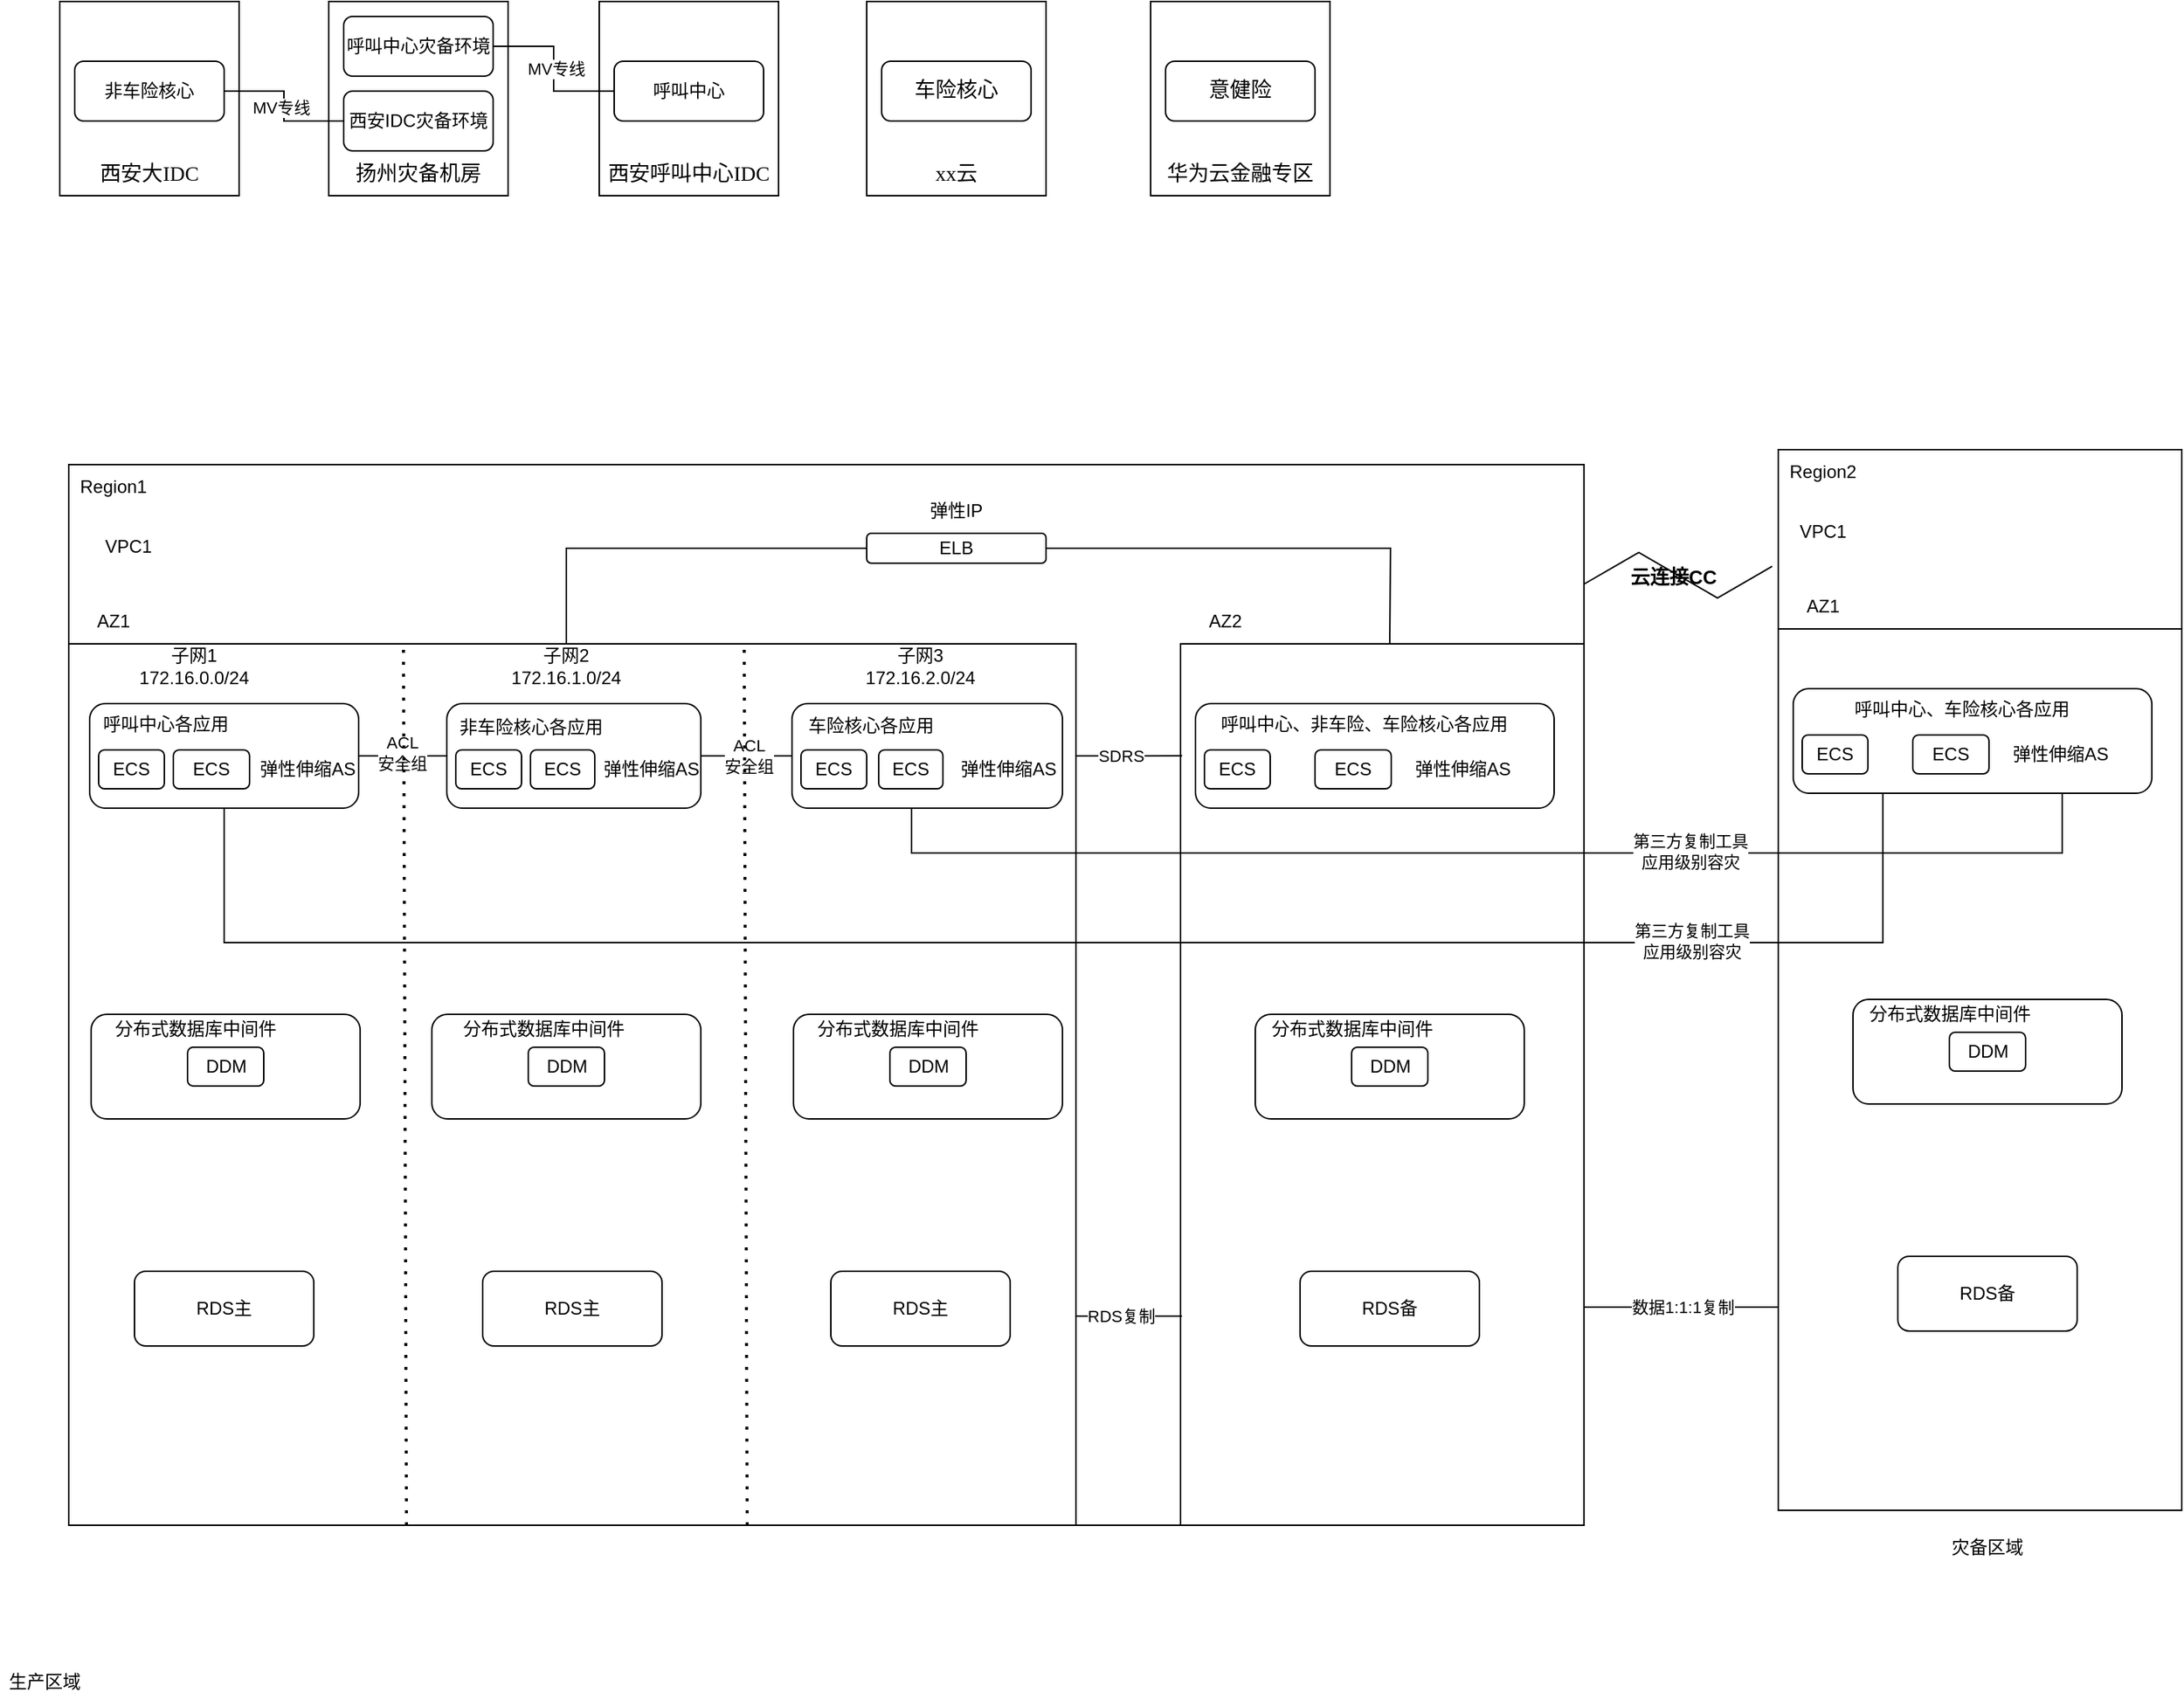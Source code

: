 <mxfile version="20.8.23" type="github">
  <diagram id="1HvbYhtdSqmgL1F3OeFL" name="第 1 页">
    <mxGraphModel dx="1207" dy="751" grid="1" gridSize="10" guides="1" tooltips="1" connect="1" arrows="1" fold="1" page="1" pageScale="1" pageWidth="827" pageHeight="1169" math="0" shadow="0">
      <root>
        <mxCell id="0" />
        <mxCell id="1" parent="0" />
        <mxCell id="OBHNnXGTpU4VKu28_vaq-1" value="&lt;p style=&quot;margin: 0pt 0pt 0.0pt; text-align: justify; font-family: Calibri; font-size: 10.5pt;&quot; class=&quot;MsoNormal&quot;&gt;&lt;br&gt;&lt;/p&gt;&lt;p style=&quot;margin: 0pt 0pt 0.0pt; text-align: justify; font-family: Calibri; font-size: 10.5pt;&quot; class=&quot;MsoNormal&quot;&gt;&lt;br&gt;&lt;/p&gt;&lt;p style=&quot;margin: 0pt 0pt 0.0pt; text-align: justify; font-family: Calibri; font-size: 10.5pt;&quot; class=&quot;MsoNormal&quot;&gt;&lt;br&gt;&lt;/p&gt;&lt;p style=&quot;margin: 0pt 0pt 0.0pt; text-align: justify; font-family: Calibri; font-size: 10.5pt;&quot; class=&quot;MsoNormal&quot;&gt;&lt;br&gt;&lt;/p&gt;&lt;p style=&quot;margin: 0pt 0pt 0.0pt; text-align: justify; font-family: Calibri; font-size: 10.5pt;&quot; class=&quot;MsoNormal&quot;&gt;&lt;br&gt;&lt;/p&gt;&lt;p style=&quot;margin: 0pt 0pt 0.0pt; text-align: justify; font-family: Calibri; font-size: 10.5pt;&quot; class=&quot;MsoNormal&quot;&gt;&lt;br&gt;&lt;/p&gt;&lt;p style=&quot;margin: 0pt 0pt 0.0pt; text-align: justify; font-family: Calibri; font-size: 10.5pt;&quot; class=&quot;MsoNormal&quot;&gt;&lt;font face=&quot;仿宋_GB2312&quot;&gt;西安大&lt;/font&gt;&lt;font face=&quot;仿宋_GB2312&quot;&gt;IDC&lt;/font&gt;&lt;/p&gt;" style="rounded=0;whiteSpace=wrap;html=1;" parent="1" vertex="1">
          <mxGeometry x="40" y="200" width="120" height="130" as="geometry" />
        </mxCell>
        <mxCell id="OBHNnXGTpU4VKu28_vaq-2" value="&lt;p style=&quot;margin: 0pt 0pt 0.0pt; text-align: justify; font-family: Calibri; font-size: 10.5pt;&quot; class=&quot;MsoNormal&quot;&gt;&lt;br&gt;&lt;/p&gt;&lt;p style=&quot;margin: 0pt 0pt 0.0pt; text-align: justify; font-family: Calibri; font-size: 10.5pt;&quot; class=&quot;MsoNormal&quot;&gt;&lt;br&gt;&lt;/p&gt;&lt;p style=&quot;margin: 0pt 0pt 0.0pt; text-align: justify; font-family: Calibri; font-size: 10.5pt;&quot; class=&quot;MsoNormal&quot;&gt;&lt;br&gt;&lt;/p&gt;&lt;p style=&quot;margin: 0pt 0pt 0.0pt; text-align: justify; font-family: Calibri; font-size: 10.5pt;&quot; class=&quot;MsoNormal&quot;&gt;&lt;br&gt;&lt;/p&gt;&lt;p style=&quot;margin: 0pt 0pt 0.0pt; text-align: justify; font-family: Calibri; font-size: 10.5pt;&quot; class=&quot;MsoNormal&quot;&gt;&lt;br&gt;&lt;/p&gt;&lt;p style=&quot;margin: 0pt 0pt 0.0pt; text-align: justify; font-family: Calibri; font-size: 10.5pt;&quot; class=&quot;MsoNormal&quot;&gt;&lt;br&gt;&lt;/p&gt;&lt;p style=&quot;margin: 0pt 0pt 0.0pt; text-align: justify; font-family: Calibri; font-size: 10.5pt;&quot; class=&quot;MsoNormal&quot;&gt;&lt;font face=&quot;仿宋_GB2312&quot;&gt;扬州灾备机房&lt;/font&gt;&lt;/p&gt;" style="rounded=0;whiteSpace=wrap;html=1;" parent="1" vertex="1">
          <mxGeometry x="220" y="200" width="120" height="130" as="geometry" />
        </mxCell>
        <mxCell id="OBHNnXGTpU4VKu28_vaq-3" value="&lt;p style=&quot;margin: 0pt 0pt 0.0pt; text-align: justify; font-family: Calibri; font-size: 10.5pt;&quot; class=&quot;MsoNormal&quot;&gt;&lt;br&gt;&lt;/p&gt;&lt;p style=&quot;margin: 0pt 0pt 0.0pt; text-align: justify; font-family: Calibri; font-size: 10.5pt;&quot; class=&quot;MsoNormal&quot;&gt;&lt;font face=&quot;仿宋_GB2312&quot;&gt;&lt;br&gt;&lt;/font&gt;&lt;/p&gt;&lt;p style=&quot;margin: 0pt 0pt 0.0pt; text-align: justify; font-family: Calibri; font-size: 10.5pt;&quot; class=&quot;MsoNormal&quot;&gt;&lt;font face=&quot;仿宋_GB2312&quot;&gt;&lt;br&gt;&lt;/font&gt;&lt;/p&gt;&lt;p style=&quot;margin: 0pt 0pt 0.0pt; text-align: justify; font-family: Calibri; font-size: 10.5pt;&quot; class=&quot;MsoNormal&quot;&gt;&lt;font face=&quot;仿宋_GB2312&quot;&gt;&lt;br&gt;&lt;/font&gt;&lt;/p&gt;&lt;p style=&quot;margin: 0pt 0pt 0.0pt; text-align: justify; font-family: Calibri; font-size: 10.5pt;&quot; class=&quot;MsoNormal&quot;&gt;&lt;font face=&quot;仿宋_GB2312&quot;&gt;&lt;br&gt;&lt;/font&gt;&lt;/p&gt;&lt;p style=&quot;margin: 0pt 0pt 0.0pt; text-align: justify; font-family: Calibri; font-size: 10.5pt;&quot; class=&quot;MsoNormal&quot;&gt;&lt;font face=&quot;仿宋_GB2312&quot;&gt;&lt;br&gt;&lt;/font&gt;&lt;/p&gt;&lt;p style=&quot;margin: 0pt 0pt 0.0pt; text-align: justify; font-family: Calibri; font-size: 10.5pt;&quot; class=&quot;MsoNormal&quot;&gt;&lt;font style=&quot;font-size: 10.5pt;&quot; face=&quot;仿宋_GB2312&quot;&gt;西安呼叫中心&lt;/font&gt;&lt;font style=&quot;font-size: 10.5pt;&quot; face=&quot;仿宋_GB2312&quot;&gt;IDC&lt;/font&gt;&lt;br&gt;&lt;/p&gt;" style="rounded=0;whiteSpace=wrap;html=1;" parent="1" vertex="1">
          <mxGeometry x="401" y="200" width="120" height="130" as="geometry" />
        </mxCell>
        <mxCell id="OBHNnXGTpU4VKu28_vaq-4" value="&lt;p style=&quot;margin: 0pt 0pt 0.0pt; text-align: justify; font-family: Calibri; font-size: 10.5pt;&quot; class=&quot;MsoNormal&quot;&gt;&lt;span style=&quot;font-family: 仿宋_GB2312; font-size: 10.5pt;&quot;&gt;&lt;br&gt;&lt;/span&gt;&lt;/p&gt;&lt;p style=&quot;margin: 0pt 0pt 0.0pt; text-align: justify; font-family: Calibri; font-size: 10.5pt;&quot; class=&quot;MsoNormal&quot;&gt;&lt;span style=&quot;font-family: 仿宋_GB2312; font-size: 10.5pt;&quot;&gt;&lt;br&gt;&lt;/span&gt;&lt;/p&gt;&lt;p style=&quot;margin: 0pt 0pt 0.0pt; text-align: justify; font-family: Calibri; font-size: 10.5pt;&quot; class=&quot;MsoNormal&quot;&gt;&lt;span style=&quot;font-family: 仿宋_GB2312; font-size: 10.5pt;&quot;&gt;&lt;br&gt;&lt;/span&gt;&lt;/p&gt;&lt;p style=&quot;margin: 0pt 0pt 0.0pt; text-align: justify; font-family: Calibri; font-size: 10.5pt;&quot; class=&quot;MsoNormal&quot;&gt;&lt;span style=&quot;font-family: 仿宋_GB2312; font-size: 10.5pt;&quot;&gt;&lt;br&gt;&lt;/span&gt;&lt;/p&gt;&lt;p style=&quot;margin: 0pt 0pt 0.0pt; text-align: justify; font-family: Calibri; font-size: 10.5pt;&quot; class=&quot;MsoNormal&quot;&gt;&lt;span style=&quot;font-family: 仿宋_GB2312; font-size: 10.5pt;&quot;&gt;&lt;br&gt;&lt;/span&gt;&lt;/p&gt;&lt;p style=&quot;margin: 0pt 0pt 0.0pt; text-align: justify; font-family: Calibri; font-size: 10.5pt;&quot; class=&quot;MsoNormal&quot;&gt;&lt;span style=&quot;font-family: 仿宋_GB2312; font-size: 10.5pt;&quot;&gt;&lt;br&gt;&lt;/span&gt;&lt;/p&gt;&lt;p style=&quot;margin: 0pt 0pt 0.0pt; text-align: justify; font-family: Calibri; font-size: 10.5pt;&quot; class=&quot;MsoNormal&quot;&gt;&lt;span style=&quot;font-family: 仿宋_GB2312; font-size: 10.5pt;&quot;&gt;xx云&lt;/span&gt;&lt;br&gt;&lt;/p&gt;" style="rounded=0;whiteSpace=wrap;html=1;" parent="1" vertex="1">
          <mxGeometry x="580" y="200" width="120" height="130" as="geometry" />
        </mxCell>
        <mxCell id="OBHNnXGTpU4VKu28_vaq-5" value="&lt;p style=&quot;margin: 0pt 0pt 0.0pt; text-align: justify; font-family: Calibri; font-size: 10.5pt;&quot; class=&quot;MsoNormal&quot;&gt;&lt;br&gt;&lt;/p&gt;&lt;p style=&quot;margin: 0pt 0pt 0.0pt; text-align: justify; font-family: Calibri; font-size: 10.5pt;&quot; class=&quot;MsoNormal&quot;&gt;&lt;br&gt;&lt;/p&gt;&lt;p style=&quot;margin: 0pt 0pt 0.0pt; text-align: justify; font-family: Calibri; font-size: 10.5pt;&quot; class=&quot;MsoNormal&quot;&gt;&lt;br&gt;&lt;/p&gt;&lt;p style=&quot;margin: 0pt 0pt 0.0pt; text-align: justify; font-family: Calibri; font-size: 10.5pt;&quot; class=&quot;MsoNormal&quot;&gt;&lt;br&gt;&lt;/p&gt;&lt;p style=&quot;margin: 0pt 0pt 0.0pt; text-align: justify; font-family: Calibri; font-size: 10.5pt;&quot; class=&quot;MsoNormal&quot;&gt;&lt;br&gt;&lt;/p&gt;&lt;p style=&quot;margin: 0pt 0pt 0.0pt; text-align: justify; font-family: Calibri; font-size: 10.5pt;&quot; class=&quot;MsoNormal&quot;&gt;&lt;br&gt;&lt;/p&gt;&lt;p style=&quot;margin: 0pt 0pt 0.0pt; text-align: justify; font-family: Calibri; font-size: 10.5pt;&quot; class=&quot;MsoNormal&quot;&gt;&lt;font face=&quot;仿宋_GB2312&quot;&gt;华为云金融专区&lt;/font&gt;&lt;/p&gt;" style="rounded=0;whiteSpace=wrap;html=1;" parent="1" vertex="1">
          <mxGeometry x="770" y="200" width="120" height="130" as="geometry" />
        </mxCell>
        <mxCell id="OBHNnXGTpU4VKu28_vaq-33" style="edgeStyle=orthogonalEdgeStyle;rounded=0;orthogonalLoop=1;jettySize=auto;html=1;entryX=0;entryY=0.5;entryDx=0;entryDy=0;endArrow=none;endFill=0;" parent="1" source="OBHNnXGTpU4VKu28_vaq-6" target="OBHNnXGTpU4VKu28_vaq-9" edge="1">
          <mxGeometry relative="1" as="geometry" />
        </mxCell>
        <mxCell id="OBHNnXGTpU4VKu28_vaq-34" value="MV专线" style="edgeLabel;html=1;align=center;verticalAlign=middle;resizable=0;points=[];" parent="OBHNnXGTpU4VKu28_vaq-33" vertex="1" connectable="0">
          <mxGeometry x="0.01" y="-2" relative="1" as="geometry">
            <mxPoint as="offset" />
          </mxGeometry>
        </mxCell>
        <mxCell id="OBHNnXGTpU4VKu28_vaq-6" value="非车险核心" style="rounded=1;whiteSpace=wrap;html=1;" parent="1" vertex="1">
          <mxGeometry x="50" y="240" width="100" height="40" as="geometry" />
        </mxCell>
        <mxCell id="OBHNnXGTpU4VKu28_vaq-32" style="edgeStyle=orthogonalEdgeStyle;rounded=0;orthogonalLoop=1;jettySize=auto;html=1;endArrow=none;endFill=0;" parent="1" source="OBHNnXGTpU4VKu28_vaq-7" target="OBHNnXGTpU4VKu28_vaq-8" edge="1">
          <mxGeometry relative="1" as="geometry" />
        </mxCell>
        <mxCell id="OBHNnXGTpU4VKu28_vaq-35" value="MV专线" style="edgeLabel;html=1;align=center;verticalAlign=middle;resizable=0;points=[];" parent="OBHNnXGTpU4VKu28_vaq-32" vertex="1" connectable="0">
          <mxGeometry x="0.006" y="-1" relative="1" as="geometry">
            <mxPoint as="offset" />
          </mxGeometry>
        </mxCell>
        <mxCell id="OBHNnXGTpU4VKu28_vaq-7" value="呼叫中心" style="rounded=1;whiteSpace=wrap;html=1;" parent="1" vertex="1">
          <mxGeometry x="411" y="240" width="100" height="40" as="geometry" />
        </mxCell>
        <mxCell id="OBHNnXGTpU4VKu28_vaq-8" value="呼叫中心灾备环境" style="rounded=1;whiteSpace=wrap;html=1;" parent="1" vertex="1">
          <mxGeometry x="230" y="210" width="100" height="40" as="geometry" />
        </mxCell>
        <mxCell id="OBHNnXGTpU4VKu28_vaq-9" value="西安IDC灾备环境" style="rounded=1;whiteSpace=wrap;html=1;" parent="1" vertex="1">
          <mxGeometry x="230" y="260" width="100" height="40" as="geometry" />
        </mxCell>
        <mxCell id="OBHNnXGTpU4VKu28_vaq-10" value="&lt;p style=&quot;border-color: var(--border-color); margin: 0pt 0pt 0.0pt; text-align: justify; font-family: Calibri; font-size: 10.5pt;&quot; class=&quot;MsoNormal&quot;&gt;&lt;font style=&quot;border-color: var(--border-color);&quot; face=&quot;仿宋_GB2312&quot;&gt;车险核心&lt;/font&gt;&lt;/p&gt;" style="rounded=1;whiteSpace=wrap;html=1;" parent="1" vertex="1">
          <mxGeometry x="590" y="240" width="100" height="40" as="geometry" />
        </mxCell>
        <mxCell id="OBHNnXGTpU4VKu28_vaq-11" value="&lt;p style=&quot;border-color: var(--border-color); margin: 0pt 0pt 0.0pt; text-align: justify; font-family: Calibri; font-size: 10.5pt;&quot; class=&quot;MsoNormal&quot;&gt;意健险&lt;br&gt;&lt;/p&gt;" style="rounded=1;whiteSpace=wrap;html=1;" parent="1" vertex="1">
          <mxGeometry x="780" y="240" width="100" height="40" as="geometry" />
        </mxCell>
        <mxCell id="OBHNnXGTpU4VKu28_vaq-12" value="&lt;p style=&quot;margin: 0pt 0pt 0.0pt; text-align: justify; font-family: Calibri; font-size: 10.5pt;&quot; class=&quot;MsoNormal&quot;&gt;&lt;br&gt;&lt;/p&gt;" style="rounded=0;whiteSpace=wrap;html=1;movable=0;resizable=0;rotatable=0;deletable=0;editable=0;locked=1;connectable=0;" parent="1" vertex="1">
          <mxGeometry x="46" y="510" width="1014" height="710" as="geometry" />
        </mxCell>
        <mxCell id="OBHNnXGTpU4VKu28_vaq-14" value="Region1" style="text;html=1;strokeColor=none;fillColor=none;align=center;verticalAlign=middle;whiteSpace=wrap;rounded=0;" parent="1" vertex="1">
          <mxGeometry x="46" y="510" width="60" height="30" as="geometry" />
        </mxCell>
        <mxCell id="OBHNnXGTpU4VKu28_vaq-17" value="" style="rounded=0;whiteSpace=wrap;html=1;movable=0;resizable=0;rotatable=0;deletable=0;editable=0;locked=1;connectable=0;" parent="1" vertex="1">
          <mxGeometry x="46" y="630" width="674" height="590" as="geometry" />
        </mxCell>
        <mxCell id="OBHNnXGTpU4VKu28_vaq-18" value="VPC1" style="text;html=1;strokeColor=none;fillColor=none;align=center;verticalAlign=middle;whiteSpace=wrap;rounded=0;" parent="1" vertex="1">
          <mxGeometry x="56" y="550" width="60" height="30" as="geometry" />
        </mxCell>
        <mxCell id="OBHNnXGTpU4VKu28_vaq-19" value="" style="rounded=0;whiteSpace=wrap;html=1;" parent="1" vertex="1">
          <mxGeometry x="790" y="630" width="270" height="590" as="geometry" />
        </mxCell>
        <mxCell id="OBHNnXGTpU4VKu28_vaq-20" value="AZ1" style="text;html=1;strokeColor=none;fillColor=none;align=center;verticalAlign=middle;whiteSpace=wrap;rounded=0;" parent="1" vertex="1">
          <mxGeometry x="46" y="600" width="60" height="30" as="geometry" />
        </mxCell>
        <mxCell id="OBHNnXGTpU4VKu28_vaq-21" value="AZ2" style="text;html=1;strokeColor=none;fillColor=none;align=center;verticalAlign=middle;whiteSpace=wrap;rounded=0;" parent="1" vertex="1">
          <mxGeometry x="790" y="600" width="60" height="30" as="geometry" />
        </mxCell>
        <mxCell id="OBHNnXGTpU4VKu28_vaq-22" value="生产区域" style="text;html=1;strokeColor=none;fillColor=none;align=center;verticalAlign=middle;whiteSpace=wrap;rounded=0;" parent="1" vertex="1">
          <mxGeometry y="1310" width="60" height="30" as="geometry" />
        </mxCell>
        <mxCell id="OBHNnXGTpU4VKu28_vaq-23" value="&lt;p style=&quot;margin: 0pt 0pt 0.0pt; text-align: justify; font-family: Calibri; font-size: 10.5pt;&quot; class=&quot;MsoNormal&quot;&gt;&lt;br&gt;&lt;/p&gt;" style="rounded=0;whiteSpace=wrap;html=1;" parent="1" vertex="1">
          <mxGeometry x="1190" y="500" width="270" height="710" as="geometry" />
        </mxCell>
        <mxCell id="OBHNnXGTpU4VKu28_vaq-24" value="Region2" style="text;html=1;strokeColor=none;fillColor=none;align=center;verticalAlign=middle;whiteSpace=wrap;rounded=0;" parent="1" vertex="1">
          <mxGeometry x="1190" y="500" width="60" height="30" as="geometry" />
        </mxCell>
        <mxCell id="OBHNnXGTpU4VKu28_vaq-26" value="VPC1" style="text;html=1;strokeColor=none;fillColor=none;align=center;verticalAlign=middle;whiteSpace=wrap;rounded=0;" parent="1" vertex="1">
          <mxGeometry x="1190" y="540" width="60" height="30" as="geometry" />
        </mxCell>
        <mxCell id="OBHNnXGTpU4VKu28_vaq-30" value="灾备区域" style="text;html=1;strokeColor=none;fillColor=none;align=center;verticalAlign=middle;whiteSpace=wrap;rounded=0;" parent="1" vertex="1">
          <mxGeometry x="1300" y="1220" width="60" height="30" as="geometry" />
        </mxCell>
        <mxCell id="8b6VTSP2SglXUmAgMh4o-97" style="edgeStyle=orthogonalEdgeStyle;rounded=0;orthogonalLoop=1;jettySize=auto;html=1;entryX=0.5;entryY=0;entryDx=0;entryDy=0;endArrow=none;endFill=0;" edge="1" parent="1" source="8b6VTSP2SglXUmAgMh4o-2" target="8b6VTSP2SglXUmAgMh4o-56">
          <mxGeometry relative="1" as="geometry" />
        </mxCell>
        <mxCell id="8b6VTSP2SglXUmAgMh4o-98" style="edgeStyle=orthogonalEdgeStyle;rounded=0;orthogonalLoop=1;jettySize=auto;html=1;endArrow=none;endFill=0;" edge="1" parent="1" source="8b6VTSP2SglXUmAgMh4o-2">
          <mxGeometry relative="1" as="geometry">
            <mxPoint x="930" y="630.0" as="targetPoint" />
          </mxGeometry>
        </mxCell>
        <mxCell id="8b6VTSP2SglXUmAgMh4o-2" value="ELB" style="rounded=1;whiteSpace=wrap;html=1;" vertex="1" parent="1">
          <mxGeometry x="580" y="556" width="120" height="20" as="geometry" />
        </mxCell>
        <mxCell id="8b6VTSP2SglXUmAgMh4o-19" style="edgeStyle=orthogonalEdgeStyle;rounded=0;orthogonalLoop=1;jettySize=auto;html=1;entryX=0;entryY=0.5;entryDx=0;entryDy=0;endArrow=none;endFill=0;" edge="1" parent="1" source="8b6VTSP2SglXUmAgMh4o-3" target="8b6VTSP2SglXUmAgMh4o-8">
          <mxGeometry relative="1" as="geometry" />
        </mxCell>
        <mxCell id="8b6VTSP2SglXUmAgMh4o-20" value="ACL&lt;br&gt;安全组" style="edgeLabel;html=1;align=center;verticalAlign=middle;resizable=0;points=[];" vertex="1" connectable="0" parent="8b6VTSP2SglXUmAgMh4o-19">
          <mxGeometry x="-0.039" y="2" relative="1" as="geometry">
            <mxPoint as="offset" />
          </mxGeometry>
        </mxCell>
        <mxCell id="8b6VTSP2SglXUmAgMh4o-3" value="" style="rounded=1;whiteSpace=wrap;html=1;" vertex="1" parent="1">
          <mxGeometry x="60" y="670" width="180" height="70" as="geometry" />
        </mxCell>
        <mxCell id="8b6VTSP2SglXUmAgMh4o-4" value="ECS" style="rounded=1;whiteSpace=wrap;html=1;" vertex="1" parent="1">
          <mxGeometry x="66" y="701" width="44" height="26" as="geometry" />
        </mxCell>
        <mxCell id="8b6VTSP2SglXUmAgMh4o-5" value="ECS" style="rounded=1;whiteSpace=wrap;html=1;" vertex="1" parent="1">
          <mxGeometry x="116" y="701" width="51" height="26" as="geometry" />
        </mxCell>
        <mxCell id="8b6VTSP2SglXUmAgMh4o-6" value="弹性伸缩AS" style="text;html=1;strokeColor=none;fillColor=none;align=center;verticalAlign=middle;whiteSpace=wrap;rounded=0;" vertex="1" parent="1">
          <mxGeometry x="171" y="699" width="70" height="30" as="geometry" />
        </mxCell>
        <mxCell id="8b6VTSP2SglXUmAgMh4o-7" value="呼叫中心各应用" style="text;html=1;strokeColor=none;fillColor=none;align=center;verticalAlign=middle;whiteSpace=wrap;rounded=0;" vertex="1" parent="1">
          <mxGeometry x="66" y="669" width="90" height="30" as="geometry" />
        </mxCell>
        <mxCell id="8b6VTSP2SglXUmAgMh4o-21" style="edgeStyle=orthogonalEdgeStyle;rounded=0;orthogonalLoop=1;jettySize=auto;html=1;entryX=0;entryY=0.5;entryDx=0;entryDy=0;endArrow=none;endFill=0;" edge="1" parent="1" source="8b6VTSP2SglXUmAgMh4o-8" target="8b6VTSP2SglXUmAgMh4o-14">
          <mxGeometry relative="1" as="geometry" />
        </mxCell>
        <mxCell id="8b6VTSP2SglXUmAgMh4o-22" value="ACL&lt;br&gt;安全组" style="edgeLabel;html=1;align=center;verticalAlign=middle;resizable=0;points=[];" vertex="1" connectable="0" parent="8b6VTSP2SglXUmAgMh4o-21">
          <mxGeometry x="-0.461" relative="1" as="geometry">
            <mxPoint x="15" as="offset" />
          </mxGeometry>
        </mxCell>
        <mxCell id="8b6VTSP2SglXUmAgMh4o-8" value="" style="rounded=1;whiteSpace=wrap;html=1;" vertex="1" parent="1">
          <mxGeometry x="299" y="670" width="170" height="70" as="geometry" />
        </mxCell>
        <mxCell id="8b6VTSP2SglXUmAgMh4o-9" value="ECS" style="rounded=1;whiteSpace=wrap;html=1;" vertex="1" parent="1">
          <mxGeometry x="305" y="701" width="44" height="26" as="geometry" />
        </mxCell>
        <mxCell id="8b6VTSP2SglXUmAgMh4o-10" value="ECS" style="rounded=1;whiteSpace=wrap;html=1;" vertex="1" parent="1">
          <mxGeometry x="355" y="701" width="43" height="26" as="geometry" />
        </mxCell>
        <mxCell id="8b6VTSP2SglXUmAgMh4o-11" value="弹性伸缩AS" style="text;html=1;strokeColor=none;fillColor=none;align=center;verticalAlign=middle;whiteSpace=wrap;rounded=0;" vertex="1" parent="1">
          <mxGeometry x="401" y="699" width="70" height="30" as="geometry" />
        </mxCell>
        <mxCell id="8b6VTSP2SglXUmAgMh4o-12" value="非车险核心各应用" style="text;html=1;strokeColor=none;fillColor=none;align=center;verticalAlign=middle;whiteSpace=wrap;rounded=0;" vertex="1" parent="1">
          <mxGeometry x="305" y="671" width="101" height="30" as="geometry" />
        </mxCell>
        <mxCell id="8b6VTSP2SglXUmAgMh4o-14" value="" style="rounded=1;whiteSpace=wrap;html=1;" vertex="1" parent="1">
          <mxGeometry x="530" y="670" width="181" height="70" as="geometry" />
        </mxCell>
        <mxCell id="8b6VTSP2SglXUmAgMh4o-15" value="ECS" style="rounded=1;whiteSpace=wrap;html=1;" vertex="1" parent="1">
          <mxGeometry x="536" y="701" width="44" height="26" as="geometry" />
        </mxCell>
        <mxCell id="8b6VTSP2SglXUmAgMh4o-16" value="ECS" style="rounded=1;whiteSpace=wrap;html=1;" vertex="1" parent="1">
          <mxGeometry x="588" y="701" width="43" height="26" as="geometry" />
        </mxCell>
        <mxCell id="8b6VTSP2SglXUmAgMh4o-17" value="弹性伸缩AS" style="text;html=1;strokeColor=none;fillColor=none;align=center;verticalAlign=middle;whiteSpace=wrap;rounded=0;" vertex="1" parent="1">
          <mxGeometry x="640" y="699" width="70" height="30" as="geometry" />
        </mxCell>
        <mxCell id="8b6VTSP2SglXUmAgMh4o-18" value="车险核心各应用" style="text;html=1;strokeColor=none;fillColor=none;align=center;verticalAlign=middle;whiteSpace=wrap;rounded=0;" vertex="1" parent="1">
          <mxGeometry x="536" y="670" width="94" height="30" as="geometry" />
        </mxCell>
        <mxCell id="8b6VTSP2SglXUmAgMh4o-35" value="" style="rounded=1;whiteSpace=wrap;html=1;" vertex="1" parent="1">
          <mxGeometry x="61" y="878" width="180" height="70" as="geometry" />
        </mxCell>
        <mxCell id="8b6VTSP2SglXUmAgMh4o-36" value="DDM" style="rounded=1;whiteSpace=wrap;html=1;" vertex="1" parent="1">
          <mxGeometry x="125.5" y="900" width="51" height="26" as="geometry" />
        </mxCell>
        <mxCell id="8b6VTSP2SglXUmAgMh4o-37" value="" style="rounded=1;whiteSpace=wrap;html=1;" vertex="1" parent="1">
          <mxGeometry x="289" y="878" width="180" height="70" as="geometry" />
        </mxCell>
        <mxCell id="8b6VTSP2SglXUmAgMh4o-38" value="DDM" style="rounded=1;whiteSpace=wrap;html=1;" vertex="1" parent="1">
          <mxGeometry x="353.5" y="900" width="51" height="26" as="geometry" />
        </mxCell>
        <mxCell id="8b6VTSP2SglXUmAgMh4o-39" value="" style="rounded=1;whiteSpace=wrap;html=1;" vertex="1" parent="1">
          <mxGeometry x="531" y="878" width="180" height="70" as="geometry" />
        </mxCell>
        <mxCell id="8b6VTSP2SglXUmAgMh4o-40" value="DDM" style="rounded=1;whiteSpace=wrap;html=1;" vertex="1" parent="1">
          <mxGeometry x="595.5" y="900" width="51" height="26" as="geometry" />
        </mxCell>
        <mxCell id="8b6VTSP2SglXUmAgMh4o-52" value="" style="endArrow=none;dashed=1;html=1;dashPattern=1 3;strokeWidth=2;rounded=0;" edge="1" parent="1">
          <mxGeometry width="50" height="50" relative="1" as="geometry">
            <mxPoint x="500" y="1220" as="sourcePoint" />
            <mxPoint x="498" y="630" as="targetPoint" />
          </mxGeometry>
        </mxCell>
        <mxCell id="8b6VTSP2SglXUmAgMh4o-53" value="" style="endArrow=none;dashed=1;html=1;dashPattern=1 3;strokeWidth=2;rounded=0;" edge="1" parent="1">
          <mxGeometry width="50" height="50" relative="1" as="geometry">
            <mxPoint x="272" y="1220" as="sourcePoint" />
            <mxPoint x="270" y="630" as="targetPoint" />
          </mxGeometry>
        </mxCell>
        <mxCell id="8b6VTSP2SglXUmAgMh4o-55" value="子网1&lt;br&gt;172.16.0.0/24" style="text;html=1;strokeColor=none;fillColor=none;align=center;verticalAlign=middle;whiteSpace=wrap;rounded=0;" vertex="1" parent="1">
          <mxGeometry x="100" y="630" width="60" height="30" as="geometry" />
        </mxCell>
        <mxCell id="8b6VTSP2SglXUmAgMh4o-56" value="子网2&lt;br&gt;172.16.1.0/24" style="text;html=1;strokeColor=none;fillColor=none;align=center;verticalAlign=middle;whiteSpace=wrap;rounded=0;" vertex="1" parent="1">
          <mxGeometry x="349" y="630" width="60" height="30" as="geometry" />
        </mxCell>
        <mxCell id="8b6VTSP2SglXUmAgMh4o-57" value="子网3&lt;br&gt;172.16.2.0/24" style="text;html=1;strokeColor=none;fillColor=none;align=center;verticalAlign=middle;whiteSpace=wrap;rounded=0;" vertex="1" parent="1">
          <mxGeometry x="586" y="630" width="60" height="30" as="geometry" />
        </mxCell>
        <mxCell id="8b6VTSP2SglXUmAgMh4o-65" value="" style="rounded=1;whiteSpace=wrap;html=1;" vertex="1" parent="1">
          <mxGeometry x="800" y="670" width="240" height="70" as="geometry" />
        </mxCell>
        <mxCell id="8b6VTSP2SglXUmAgMh4o-66" value="ECS" style="rounded=1;whiteSpace=wrap;html=1;" vertex="1" parent="1">
          <mxGeometry x="806" y="701" width="44" height="26" as="geometry" />
        </mxCell>
        <mxCell id="8b6VTSP2SglXUmAgMh4o-67" value="ECS" style="rounded=1;whiteSpace=wrap;html=1;" vertex="1" parent="1">
          <mxGeometry x="880" y="701" width="51" height="26" as="geometry" />
        </mxCell>
        <mxCell id="8b6VTSP2SglXUmAgMh4o-68" value="弹性伸缩AS" style="text;html=1;strokeColor=none;fillColor=none;align=center;verticalAlign=middle;whiteSpace=wrap;rounded=0;" vertex="1" parent="1">
          <mxGeometry x="944" y="699" width="70" height="30" as="geometry" />
        </mxCell>
        <mxCell id="8b6VTSP2SglXUmAgMh4o-69" value="呼叫中心、非车险、车险核心各应用" style="text;html=1;strokeColor=none;fillColor=none;align=center;verticalAlign=middle;whiteSpace=wrap;rounded=0;" vertex="1" parent="1">
          <mxGeometry x="806" y="669" width="214" height="30" as="geometry" />
        </mxCell>
        <mxCell id="8b6VTSP2SglXUmAgMh4o-73" value="RDS备" style="rounded=1;whiteSpace=wrap;html=1;" vertex="1" parent="1">
          <mxGeometry x="870" y="1050" width="120" height="50" as="geometry" />
        </mxCell>
        <mxCell id="8b6VTSP2SglXUmAgMh4o-74" value="" style="rounded=1;whiteSpace=wrap;html=1;" vertex="1" parent="1">
          <mxGeometry x="840" y="878" width="180" height="70" as="geometry" />
        </mxCell>
        <mxCell id="8b6VTSP2SglXUmAgMh4o-75" value="DDM" style="rounded=1;whiteSpace=wrap;html=1;" vertex="1" parent="1">
          <mxGeometry x="904.5" y="900" width="51" height="26" as="geometry" />
        </mxCell>
        <mxCell id="8b6VTSP2SglXUmAgMh4o-80" value="分布式数据库中间件" style="text;html=1;strokeColor=none;fillColor=none;align=center;verticalAlign=middle;whiteSpace=wrap;rounded=0;" vertex="1" parent="1">
          <mxGeometry x="840" y="873" width="130" height="30" as="geometry" />
        </mxCell>
        <mxCell id="8b6VTSP2SglXUmAgMh4o-82" value="RDS主" style="rounded=1;whiteSpace=wrap;html=1;" vertex="1" parent="1">
          <mxGeometry x="556" y="1050" width="120" height="50" as="geometry" />
        </mxCell>
        <mxCell id="8b6VTSP2SglXUmAgMh4o-83" value="RDS主" style="rounded=1;whiteSpace=wrap;html=1;" vertex="1" parent="1">
          <mxGeometry x="323" y="1050" width="120" height="50" as="geometry" />
        </mxCell>
        <mxCell id="8b6VTSP2SglXUmAgMh4o-84" value="RDS主" style="rounded=1;whiteSpace=wrap;html=1;" vertex="1" parent="1">
          <mxGeometry x="90" y="1050" width="120" height="50" as="geometry" />
        </mxCell>
        <mxCell id="8b6VTSP2SglXUmAgMh4o-86" value="" style="endArrow=none;html=1;rounded=0;exitX=0.004;exitY=0.127;exitDx=0;exitDy=0;exitPerimeter=0;" edge="1" parent="1" source="OBHNnXGTpU4VKu28_vaq-19">
          <mxGeometry width="50" height="50" relative="1" as="geometry">
            <mxPoint x="650" y="940" as="sourcePoint" />
            <mxPoint x="720" y="705" as="targetPoint" />
          </mxGeometry>
        </mxCell>
        <mxCell id="8b6VTSP2SglXUmAgMh4o-87" value="SDRS" style="edgeLabel;html=1;align=center;verticalAlign=middle;resizable=0;points=[];" vertex="1" connectable="0" parent="8b6VTSP2SglXUmAgMh4o-86">
          <mxGeometry x="0.164" relative="1" as="geometry">
            <mxPoint as="offset" />
          </mxGeometry>
        </mxCell>
        <mxCell id="8b6VTSP2SglXUmAgMh4o-91" value="分布式数据库中间件" style="text;html=1;strokeColor=none;fillColor=none;align=center;verticalAlign=middle;whiteSpace=wrap;rounded=0;" vertex="1" parent="1">
          <mxGeometry x="66" y="873" width="130" height="30" as="geometry" />
        </mxCell>
        <mxCell id="8b6VTSP2SglXUmAgMh4o-92" value="分布式数据库中间件" style="text;html=1;strokeColor=none;fillColor=none;align=center;verticalAlign=middle;whiteSpace=wrap;rounded=0;" vertex="1" parent="1">
          <mxGeometry x="299" y="873" width="130" height="30" as="geometry" />
        </mxCell>
        <mxCell id="8b6VTSP2SglXUmAgMh4o-93" value="分布式数据库中间件" style="text;html=1;strokeColor=none;fillColor=none;align=center;verticalAlign=middle;whiteSpace=wrap;rounded=0;" vertex="1" parent="1">
          <mxGeometry x="536" y="873" width="130" height="30" as="geometry" />
        </mxCell>
        <mxCell id="8b6VTSP2SglXUmAgMh4o-95" value="" style="endArrow=none;html=1;rounded=0;exitX=0.004;exitY=0.127;exitDx=0;exitDy=0;exitPerimeter=0;" edge="1" parent="1">
          <mxGeometry width="50" height="50" relative="1" as="geometry">
            <mxPoint x="791" y="1080" as="sourcePoint" />
            <mxPoint x="720" y="1080" as="targetPoint" />
          </mxGeometry>
        </mxCell>
        <mxCell id="8b6VTSP2SglXUmAgMh4o-96" value="RDS复制" style="edgeLabel;html=1;align=center;verticalAlign=middle;resizable=0;points=[];" vertex="1" connectable="0" parent="8b6VTSP2SglXUmAgMh4o-95">
          <mxGeometry x="0.164" relative="1" as="geometry">
            <mxPoint as="offset" />
          </mxGeometry>
        </mxCell>
        <mxCell id="8b6VTSP2SglXUmAgMh4o-99" value="弹性IP" style="text;html=1;strokeColor=none;fillColor=none;align=center;verticalAlign=middle;whiteSpace=wrap;rounded=0;" vertex="1" parent="1">
          <mxGeometry x="610" y="526" width="60" height="30" as="geometry" />
        </mxCell>
        <mxCell id="8b6VTSP2SglXUmAgMh4o-100" value="" style="rounded=0;whiteSpace=wrap;html=1;movable=0;resizable=0;rotatable=0;deletable=0;editable=0;locked=1;connectable=0;" vertex="1" parent="1">
          <mxGeometry x="1190" y="620" width="270" height="590" as="geometry" />
        </mxCell>
        <mxCell id="8b6VTSP2SglXUmAgMh4o-101" value="AZ1" style="text;html=1;strokeColor=none;fillColor=none;align=center;verticalAlign=middle;whiteSpace=wrap;rounded=0;" vertex="1" parent="1">
          <mxGeometry x="1190" y="590" width="60" height="30" as="geometry" />
        </mxCell>
        <mxCell id="8b6VTSP2SglXUmAgMh4o-102" value="" style="rounded=1;whiteSpace=wrap;html=1;" vertex="1" parent="1">
          <mxGeometry x="1200" y="660" width="240" height="70" as="geometry" />
        </mxCell>
        <mxCell id="8b6VTSP2SglXUmAgMh4o-103" value="ECS" style="rounded=1;whiteSpace=wrap;html=1;" vertex="1" parent="1">
          <mxGeometry x="1206" y="691" width="44" height="26" as="geometry" />
        </mxCell>
        <mxCell id="8b6VTSP2SglXUmAgMh4o-104" value="ECS" style="rounded=1;whiteSpace=wrap;html=1;" vertex="1" parent="1">
          <mxGeometry x="1280" y="691" width="51" height="26" as="geometry" />
        </mxCell>
        <mxCell id="8b6VTSP2SglXUmAgMh4o-105" value="弹性伸缩AS" style="text;html=1;strokeColor=none;fillColor=none;align=center;verticalAlign=middle;whiteSpace=wrap;rounded=0;" vertex="1" parent="1">
          <mxGeometry x="1344" y="689" width="70" height="30" as="geometry" />
        </mxCell>
        <mxCell id="8b6VTSP2SglXUmAgMh4o-106" value="呼叫中心、车险核心各应用" style="text;html=1;strokeColor=none;fillColor=none;align=center;verticalAlign=middle;whiteSpace=wrap;rounded=0;" vertex="1" parent="1">
          <mxGeometry x="1206" y="659" width="214" height="30" as="geometry" />
        </mxCell>
        <mxCell id="8b6VTSP2SglXUmAgMh4o-107" value="RDS备" style="rounded=1;whiteSpace=wrap;html=1;" vertex="1" parent="1">
          <mxGeometry x="1270" y="1040" width="120" height="50" as="geometry" />
        </mxCell>
        <mxCell id="8b6VTSP2SglXUmAgMh4o-108" value="" style="rounded=1;whiteSpace=wrap;html=1;" vertex="1" parent="1">
          <mxGeometry x="1240" y="868" width="180" height="70" as="geometry" />
        </mxCell>
        <mxCell id="8b6VTSP2SglXUmAgMh4o-109" value="DDM" style="rounded=1;whiteSpace=wrap;html=1;" vertex="1" parent="1">
          <mxGeometry x="1304.5" y="890" width="51" height="26" as="geometry" />
        </mxCell>
        <mxCell id="8b6VTSP2SglXUmAgMh4o-110" value="分布式数据库中间件" style="text;html=1;strokeColor=none;fillColor=none;align=center;verticalAlign=middle;whiteSpace=wrap;rounded=0;" vertex="1" parent="1">
          <mxGeometry x="1240" y="863" width="130" height="30" as="geometry" />
        </mxCell>
        <mxCell id="8b6VTSP2SglXUmAgMh4o-117" style="edgeStyle=orthogonalEdgeStyle;rounded=0;orthogonalLoop=1;jettySize=auto;html=1;entryX=0.25;entryY=1;entryDx=0;entryDy=0;endArrow=none;endFill=0;exitX=0.5;exitY=1;exitDx=0;exitDy=0;" edge="1" parent="1" source="8b6VTSP2SglXUmAgMh4o-3" target="8b6VTSP2SglXUmAgMh4o-102">
          <mxGeometry relative="1" as="geometry">
            <Array as="points">
              <mxPoint x="150" y="830" />
              <mxPoint x="1260" y="830" />
            </Array>
          </mxGeometry>
        </mxCell>
        <mxCell id="8b6VTSP2SglXUmAgMh4o-118" style="edgeStyle=orthogonalEdgeStyle;rounded=0;orthogonalLoop=1;jettySize=auto;html=1;entryX=0.75;entryY=1;entryDx=0;entryDy=0;endArrow=none;endFill=0;" edge="1" parent="1" target="8b6VTSP2SglXUmAgMh4o-102">
          <mxGeometry relative="1" as="geometry">
            <mxPoint x="610" y="740" as="sourcePoint" />
            <Array as="points">
              <mxPoint x="610" y="740" />
              <mxPoint x="610" y="770" />
              <mxPoint x="1380" y="770" />
            </Array>
          </mxGeometry>
        </mxCell>
        <mxCell id="8b6VTSP2SglXUmAgMh4o-120" value="第三方复制工具&lt;br&gt;应用级别容灾" style="edgeLabel;html=1;align=center;verticalAlign=middle;resizable=0;points=[];" vertex="1" connectable="0" parent="8b6VTSP2SglXUmAgMh4o-118">
          <mxGeometry x="-0.268" y="1" relative="1" as="geometry">
            <mxPoint x="243" as="offset" />
          </mxGeometry>
        </mxCell>
        <mxCell id="8b6VTSP2SglXUmAgMh4o-121" value="第三方复制工具&lt;br&gt;应用级别容灾" style="edgeLabel;html=1;align=center;verticalAlign=middle;resizable=0;points=[];" vertex="1" connectable="0" parent="1">
          <mxGeometry x="1149.999" y="809.999" as="geometry">
            <mxPoint x="-18" y="19" as="offset" />
          </mxGeometry>
        </mxCell>
        <mxCell id="8b6VTSP2SglXUmAgMh4o-123" value="" style="edgeStyle=isometricEdgeStyle;endArrow=none;html=1;rounded=0;entryX=-0.015;entryY=0.11;entryDx=0;entryDy=0;entryPerimeter=0;elbow=horizontal;" edge="1" parent="1" target="OBHNnXGTpU4VKu28_vaq-23">
          <mxGeometry width="50" height="100" relative="1" as="geometry">
            <mxPoint x="1060" y="590" as="sourcePoint" />
            <mxPoint x="1180" y="560" as="targetPoint" />
          </mxGeometry>
        </mxCell>
        <mxCell id="8b6VTSP2SglXUmAgMh4o-124" value="云连接CC" style="text;html=1;strokeColor=none;fillColor=none;align=center;verticalAlign=middle;whiteSpace=wrap;rounded=0;fontStyle=1;fontSize=13;" vertex="1" parent="1">
          <mxGeometry x="1090" y="570" width="60" height="30" as="geometry" />
        </mxCell>
        <mxCell id="8b6VTSP2SglXUmAgMh4o-125" value="" style="endArrow=none;html=1;rounded=0;" edge="1" parent="1">
          <mxGeometry width="50" height="50" relative="1" as="geometry">
            <mxPoint x="1190" y="1074" as="sourcePoint" />
            <mxPoint x="1060" y="1074" as="targetPoint" />
          </mxGeometry>
        </mxCell>
        <mxCell id="8b6VTSP2SglXUmAgMh4o-126" value="数据1:1:1复制" style="edgeLabel;html=1;align=center;verticalAlign=middle;resizable=0;points=[];" vertex="1" connectable="0" parent="8b6VTSP2SglXUmAgMh4o-125">
          <mxGeometry x="0.164" relative="1" as="geometry">
            <mxPoint x="11" as="offset" />
          </mxGeometry>
        </mxCell>
      </root>
    </mxGraphModel>
  </diagram>
</mxfile>
